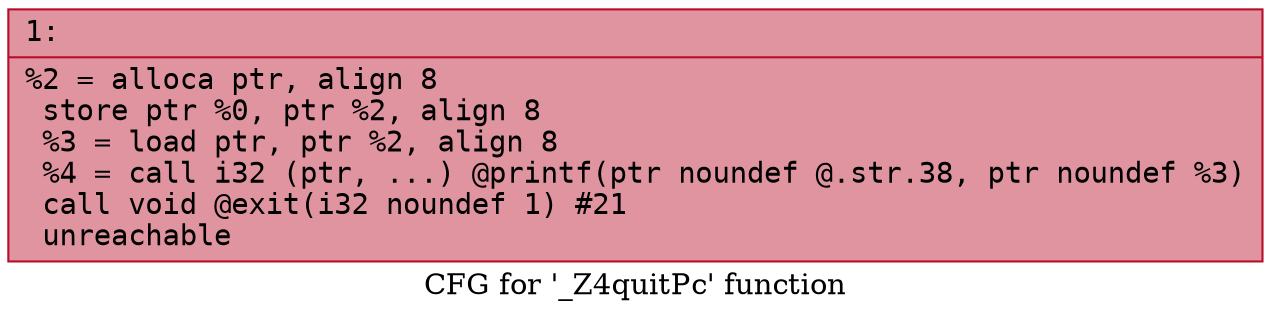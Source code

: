 digraph "CFG for '_Z4quitPc' function" {
	label="CFG for '_Z4quitPc' function";

	Node0x60000090f700 [shape=record,color="#b70d28ff", style=filled, fillcolor="#b70d2870" fontname="Courier",label="{1:\l|  %2 = alloca ptr, align 8\l  store ptr %0, ptr %2, align 8\l  %3 = load ptr, ptr %2, align 8\l  %4 = call i32 (ptr, ...) @printf(ptr noundef @.str.38, ptr noundef %3)\l  call void @exit(i32 noundef 1) #21\l  unreachable\l}"];
}
